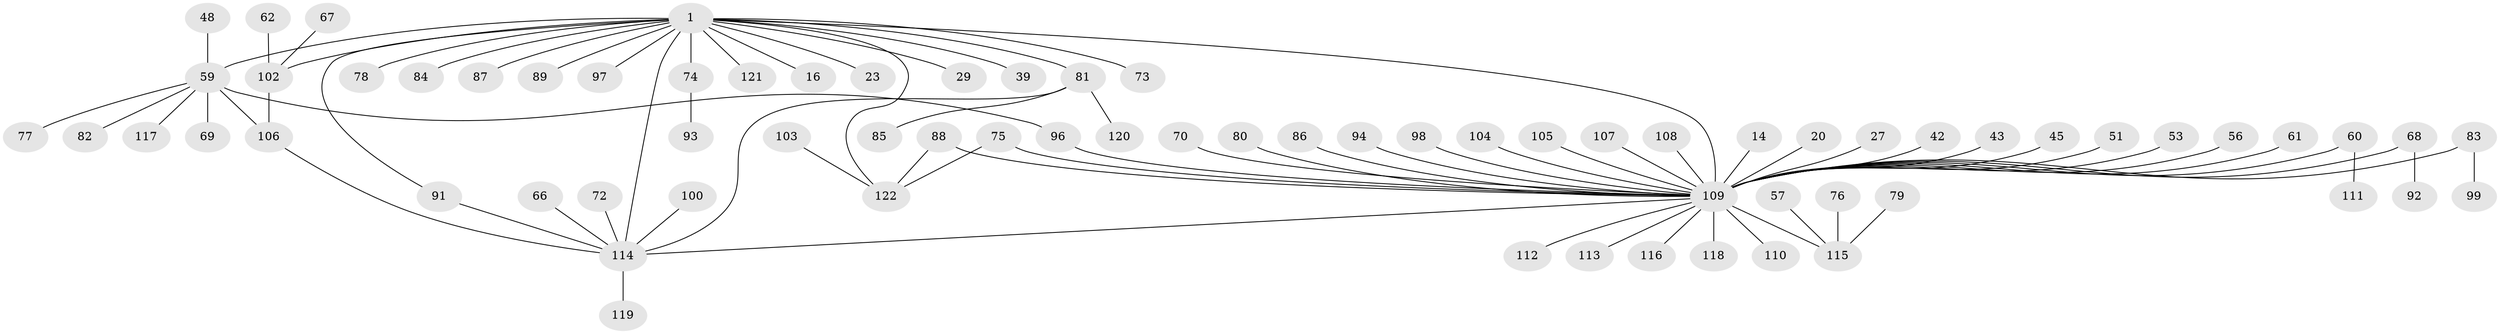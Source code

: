 // original degree distribution, {25: 0.00819672131147541, 6: 0.03278688524590164, 5: 0.02459016393442623, 11: 0.00819672131147541, 4: 0.05737704918032787, 19: 0.00819672131147541, 3: 0.07377049180327869, 8: 0.00819672131147541, 1: 0.5655737704918032, 2: 0.21311475409836064}
// Generated by graph-tools (version 1.1) at 2025/51/03/04/25 21:51:28]
// undirected, 73 vertices, 80 edges
graph export_dot {
graph [start="1"]
  node [color=gray90,style=filled];
  1;
  14;
  16;
  20;
  23;
  27;
  29;
  39;
  42;
  43;
  45;
  48 [super="+21"];
  51;
  53;
  56;
  57;
  59 [super="+58+19"];
  60;
  61;
  62;
  66;
  67 [super="+30"];
  68;
  69;
  70;
  72;
  73 [super="+35"];
  74 [super="+31+44"];
  75;
  76;
  77;
  78;
  79;
  80;
  81 [super="+3"];
  82;
  83;
  84;
  85;
  86;
  87;
  88;
  89;
  91;
  92;
  93;
  94;
  96;
  97;
  98;
  99;
  100;
  102 [super="+8+64"];
  103;
  104;
  105;
  106 [super="+6+95"];
  107;
  108 [super="+25"];
  109 [super="+52+71+90"];
  110;
  111;
  112;
  113;
  114 [super="+47+101+34+41+49+55+63"];
  115 [super="+28+50"];
  116;
  117;
  118;
  119;
  120;
  121 [super="+54"];
  122 [super="+5"];
  1 -- 16;
  1 -- 23;
  1 -- 29;
  1 -- 39;
  1 -- 59 [weight=2];
  1 -- 74 [weight=3];
  1 -- 78;
  1 -- 84;
  1 -- 87;
  1 -- 89;
  1 -- 91;
  1 -- 97;
  1 -- 81;
  1 -- 102;
  1 -- 122;
  1 -- 73;
  1 -- 109 [weight=4];
  1 -- 121;
  1 -- 114;
  14 -- 109;
  20 -- 109;
  27 -- 109;
  42 -- 109;
  43 -- 109;
  45 -- 109;
  48 -- 59 [weight=2];
  51 -- 109;
  53 -- 109;
  56 -- 109;
  57 -- 115;
  59 -- 96;
  59 -- 117;
  59 -- 82;
  59 -- 69;
  59 -- 106;
  59 -- 77;
  60 -- 111;
  60 -- 109;
  61 -- 109;
  62 -- 102;
  66 -- 114;
  67 -- 102;
  68 -- 92;
  68 -- 109;
  70 -- 109;
  72 -- 114;
  74 -- 93;
  75 -- 122;
  75 -- 109;
  76 -- 115;
  79 -- 115;
  80 -- 109;
  81 -- 85;
  81 -- 120;
  81 -- 114;
  83 -- 99;
  83 -- 109;
  86 -- 109;
  88 -- 122;
  88 -- 109;
  91 -- 114;
  94 -- 109;
  96 -- 109;
  98 -- 109;
  100 -- 114;
  102 -- 106 [weight=2];
  103 -- 122;
  104 -- 109;
  105 -- 109;
  106 -- 114;
  107 -- 109;
  108 -- 109;
  109 -- 113;
  109 -- 110;
  109 -- 112;
  109 -- 114;
  109 -- 115 [weight=2];
  109 -- 116;
  109 -- 118;
  114 -- 119;
}
